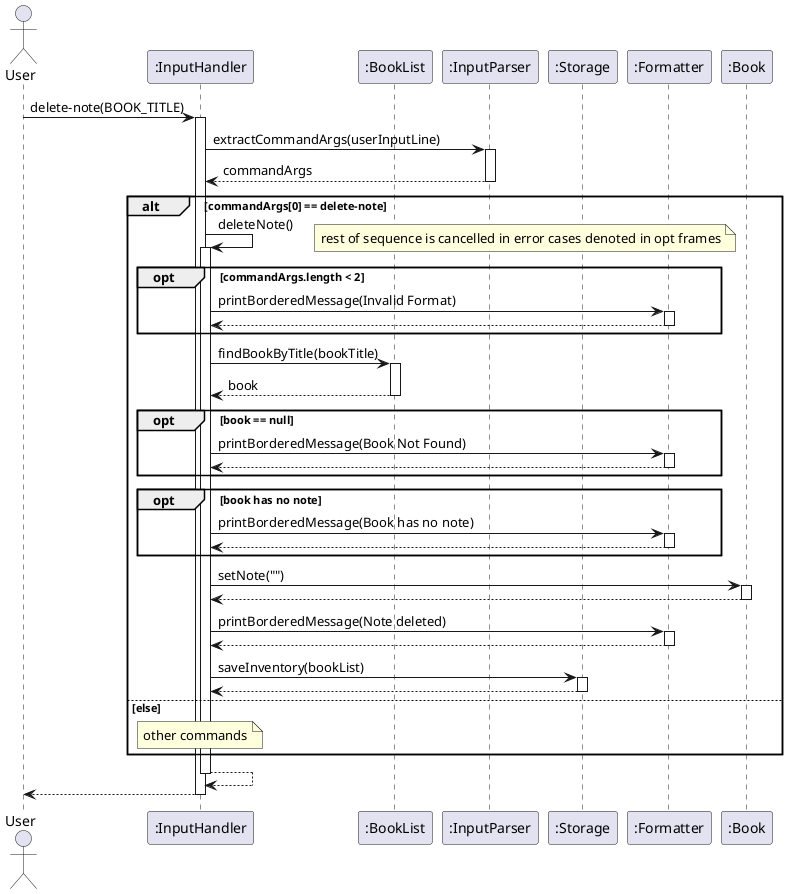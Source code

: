 @startuml
autoactivate on

actor User
participant InputHandler as ":InputHandler"
participant BookList as ":BookList"
participant InputParser as ":InputParser"
participant Storage as ":Storage"
participant Formatter as ":Formatter"
participant Book as ":Book"

User -> InputHandler : delete-note(BOOK_TITLE)
InputHandler -> InputParser : extractCommandArgs(userInputLine)
return commandArgs

alt commandArgs[0] == delete-note
    InputHandler -> InputHandler : deleteNote()
    opt commandArgs.length < 2
        note right
        rest of sequence is cancelled in error cases denoted in opt frames
        end note
        InputHandler -> Formatter : printBorderedMessage(Invalid Format)
        return
    end

    InputHandler -> BookList : findBookByTitle(bookTitle)
    return book

    opt book == null 
        InputHandler -> Formatter : printBorderedMessage(Book Not Found)
        return 
    end

    opt book has no note
        InputHandler -> Formatter : printBorderedMessage(Book has no note)
        return
    end

    InputHandler -> Book : setNote("")
    return

    InputHandler -> Formatter : printBorderedMessage(Note deleted)
    return 

    InputHandler -> Storage : saveInventory(bookList)
    return

else else
note over InputHandler : other commands

end

return
return
@enduml